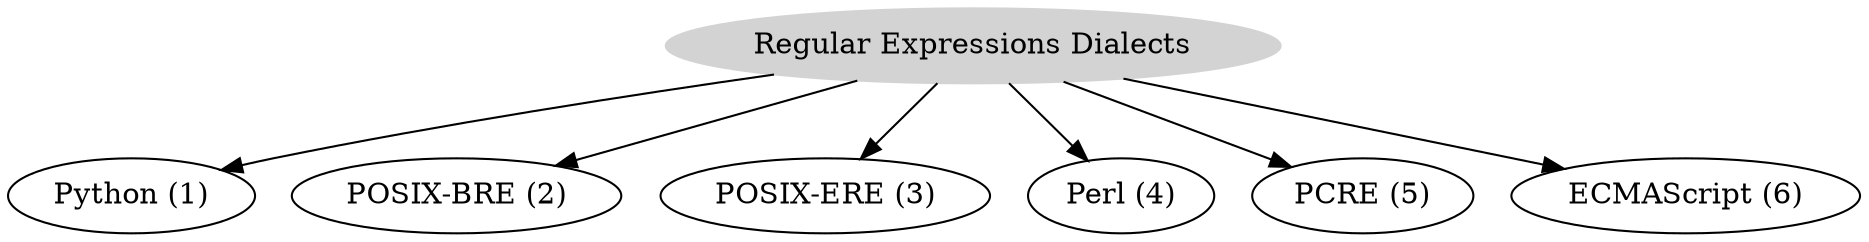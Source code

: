 digraph RegexDialects {
    graph [dpi=300];
    root_node [
        label="Regular Expressions Dialects", 
        style=filled, 
        color=lightgrey];
        
    Python [label="Python (1)"];
    POSIX_BRE [label="POSIX-BRE (2)"];
    POSIX_ERE [label="POSIX-ERE (3)"];
    Perl [label="Perl (4)"];
    PCRE [label="PCRE (5)"];
    ECMAScript [label="ECMAScript (6)"];
      
    root_node -> POSIX_BRE;
    root_node -> POSIX_ERE;
    root_node -> Perl;
    root_node -> PCRE;
    root_node -> ECMAScript;
    root_node -> Python;
}